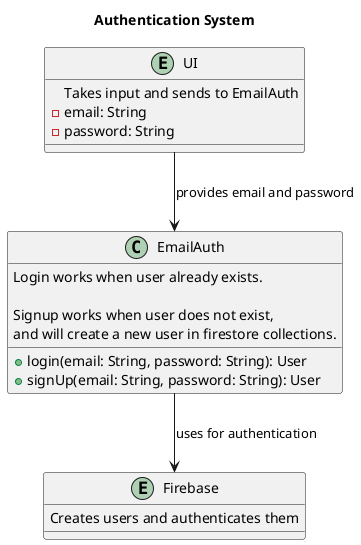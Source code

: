 @startuml
title Authentication System

class EmailAuth {
    +login(email: String, password: String): User
    +signUp(email: String, password: String): User

    Login works when user already exists.

    Signup works when user does not exist, 
    and will create a new user in firestore collections.
}

entity Firebase {
    Creates users and authenticates them
}

entity UI {
    Takes input and sends to EmailAuth
    -email: String
    -password: String
}

UI --> EmailAuth : provides email and password
EmailAuth --> Firebase : uses for authentication
@enduml